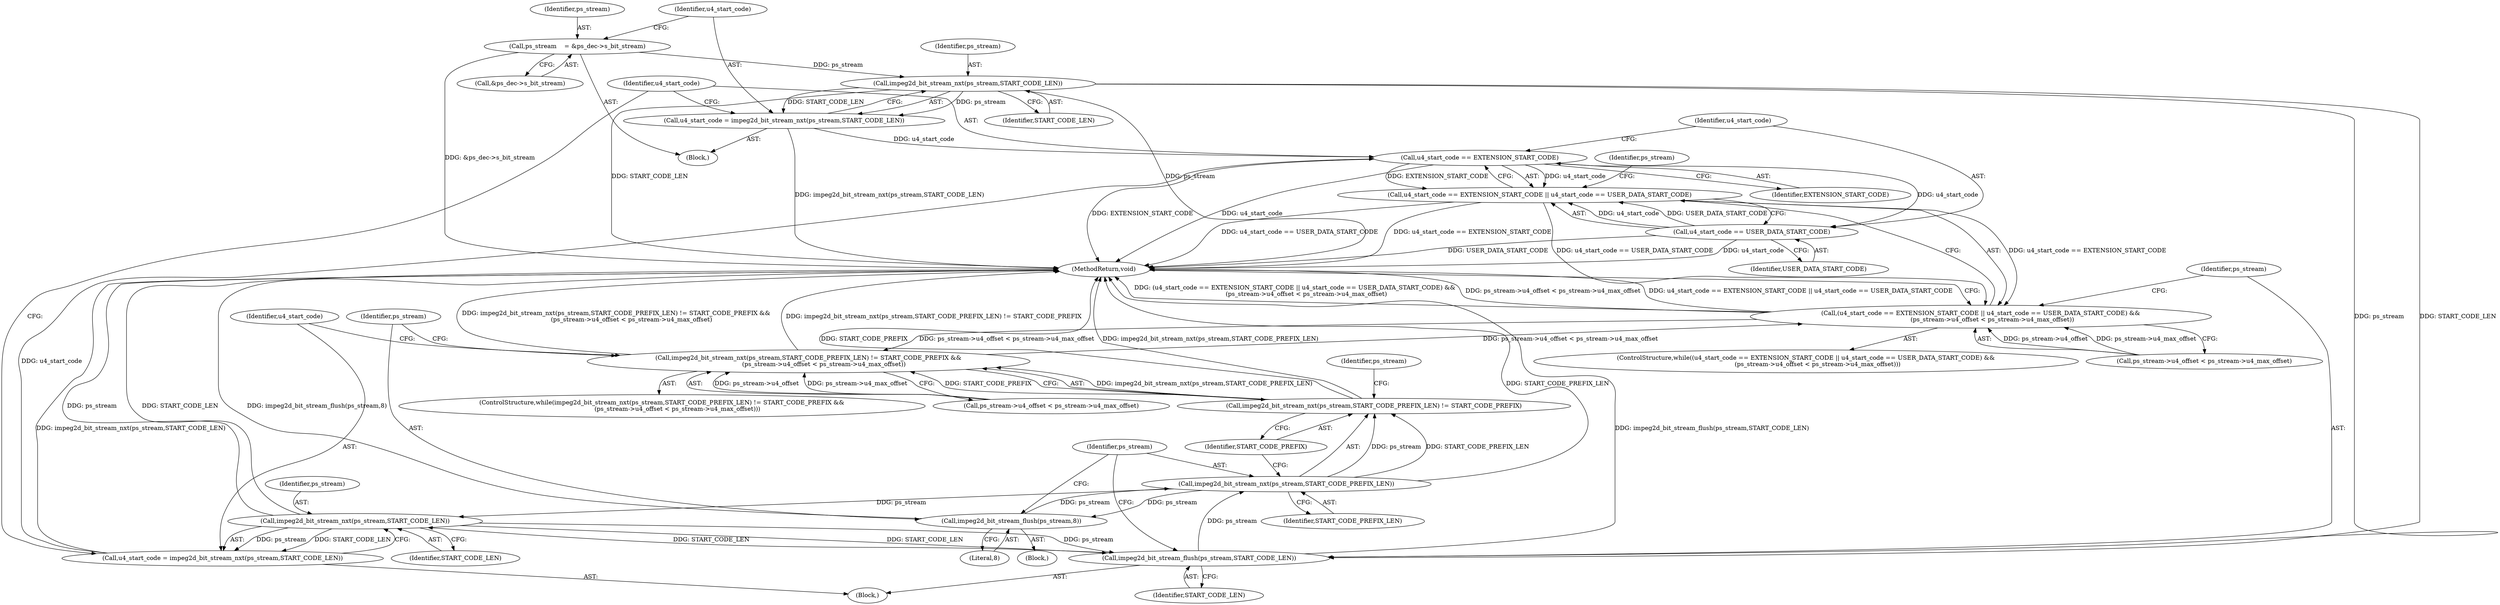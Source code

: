 digraph "0_Android_ffab15eb80630dc799eb410855c93525b75233c3_7@pointer" {
"1000113" [label="(Call,impeg2d_bit_stream_nxt(ps_stream,START_CODE_LEN))"];
"1000105" [label="(Call,ps_stream    = &ps_dec->s_bit_stream)"];
"1000111" [label="(Call,u4_start_code = impeg2d_bit_stream_nxt(ps_stream,START_CODE_LEN))"];
"1000119" [label="(Call,u4_start_code == EXTENSION_START_CODE)"];
"1000118" [label="(Call,u4_start_code == EXTENSION_START_CODE || u4_start_code == USER_DATA_START_CODE)"];
"1000117" [label="(Call,(u4_start_code == EXTENSION_START_CODE || u4_start_code == USER_DATA_START_CODE) &&\n            (ps_stream->u4_offset < ps_stream->u4_max_offset))"];
"1000137" [label="(Call,impeg2d_bit_stream_nxt(ps_stream,START_CODE_PREFIX_LEN) != START_CODE_PREFIX &&\n                (ps_stream->u4_offset < ps_stream->u4_max_offset))"];
"1000122" [label="(Call,u4_start_code == USER_DATA_START_CODE)"];
"1000133" [label="(Call,impeg2d_bit_stream_flush(ps_stream,START_CODE_LEN))"];
"1000139" [label="(Call,impeg2d_bit_stream_nxt(ps_stream,START_CODE_PREFIX_LEN))"];
"1000138" [label="(Call,impeg2d_bit_stream_nxt(ps_stream,START_CODE_PREFIX_LEN) != START_CODE_PREFIX)"];
"1000151" [label="(Call,impeg2d_bit_stream_flush(ps_stream,8))"];
"1000156" [label="(Call,impeg2d_bit_stream_nxt(ps_stream,START_CODE_LEN))"];
"1000154" [label="(Call,u4_start_code = impeg2d_bit_stream_nxt(ps_stream,START_CODE_LEN))"];
"1000154" [label="(Call,u4_start_code = impeg2d_bit_stream_nxt(ps_stream,START_CODE_LEN))"];
"1000135" [label="(Identifier,START_CODE_LEN)"];
"1000142" [label="(Identifier,START_CODE_PREFIX)"];
"1000138" [label="(Call,impeg2d_bit_stream_nxt(ps_stream,START_CODE_PREFIX_LEN) != START_CODE_PREFIX)"];
"1000112" [label="(Identifier,u4_start_code)"];
"1000119" [label="(Call,u4_start_code == EXTENSION_START_CODE)"];
"1000117" [label="(Call,(u4_start_code == EXTENSION_START_CODE || u4_start_code == USER_DATA_START_CODE) &&\n            (ps_stream->u4_offset < ps_stream->u4_max_offset))"];
"1000155" [label="(Identifier,u4_start_code)"];
"1000122" [label="(Call,u4_start_code == USER_DATA_START_CODE)"];
"1000113" [label="(Call,impeg2d_bit_stream_nxt(ps_stream,START_CODE_LEN))"];
"1000120" [label="(Identifier,u4_start_code)"];
"1000139" [label="(Call,impeg2d_bit_stream_nxt(ps_stream,START_CODE_PREFIX_LEN))"];
"1000152" [label="(Identifier,ps_stream)"];
"1000159" [label="(MethodReturn,void)"];
"1000140" [label="(Identifier,ps_stream)"];
"1000145" [label="(Identifier,ps_stream)"];
"1000151" [label="(Call,impeg2d_bit_stream_flush(ps_stream,8))"];
"1000125" [label="(Call,ps_stream->u4_offset < ps_stream->u4_max_offset)"];
"1000153" [label="(Literal,8)"];
"1000143" [label="(Call,ps_stream->u4_offset < ps_stream->u4_max_offset)"];
"1000107" [label="(Call,&ps_dec->s_bit_stream)"];
"1000116" [label="(ControlStructure,while((u4_start_code == EXTENSION_START_CODE || u4_start_code == USER_DATA_START_CODE) &&\n            (ps_stream->u4_offset < ps_stream->u4_max_offset)))"];
"1000150" [label="(Block,)"];
"1000137" [label="(Call,impeg2d_bit_stream_nxt(ps_stream,START_CODE_PREFIX_LEN) != START_CODE_PREFIX &&\n                (ps_stream->u4_offset < ps_stream->u4_max_offset))"];
"1000127" [label="(Identifier,ps_stream)"];
"1000118" [label="(Call,u4_start_code == EXTENSION_START_CODE || u4_start_code == USER_DATA_START_CODE)"];
"1000132" [label="(Block,)"];
"1000115" [label="(Identifier,START_CODE_LEN)"];
"1000141" [label="(Identifier,START_CODE_PREFIX_LEN)"];
"1000121" [label="(Identifier,EXTENSION_START_CODE)"];
"1000114" [label="(Identifier,ps_stream)"];
"1000106" [label="(Identifier,ps_stream)"];
"1000105" [label="(Call,ps_stream    = &ps_dec->s_bit_stream)"];
"1000156" [label="(Call,impeg2d_bit_stream_nxt(ps_stream,START_CODE_LEN))"];
"1000123" [label="(Identifier,u4_start_code)"];
"1000133" [label="(Call,impeg2d_bit_stream_flush(ps_stream,START_CODE_LEN))"];
"1000158" [label="(Identifier,START_CODE_LEN)"];
"1000136" [label="(ControlStructure,while(impeg2d_bit_stream_nxt(ps_stream,START_CODE_PREFIX_LEN) != START_CODE_PREFIX &&\n                (ps_stream->u4_offset < ps_stream->u4_max_offset)))"];
"1000124" [label="(Identifier,USER_DATA_START_CODE)"];
"1000134" [label="(Identifier,ps_stream)"];
"1000102" [label="(Block,)"];
"1000157" [label="(Identifier,ps_stream)"];
"1000111" [label="(Call,u4_start_code = impeg2d_bit_stream_nxt(ps_stream,START_CODE_LEN))"];
"1000113" -> "1000111"  [label="AST: "];
"1000113" -> "1000115"  [label="CFG: "];
"1000114" -> "1000113"  [label="AST: "];
"1000115" -> "1000113"  [label="AST: "];
"1000111" -> "1000113"  [label="CFG: "];
"1000113" -> "1000159"  [label="DDG: ps_stream"];
"1000113" -> "1000159"  [label="DDG: START_CODE_LEN"];
"1000113" -> "1000111"  [label="DDG: ps_stream"];
"1000113" -> "1000111"  [label="DDG: START_CODE_LEN"];
"1000105" -> "1000113"  [label="DDG: ps_stream"];
"1000113" -> "1000133"  [label="DDG: ps_stream"];
"1000113" -> "1000133"  [label="DDG: START_CODE_LEN"];
"1000105" -> "1000102"  [label="AST: "];
"1000105" -> "1000107"  [label="CFG: "];
"1000106" -> "1000105"  [label="AST: "];
"1000107" -> "1000105"  [label="AST: "];
"1000112" -> "1000105"  [label="CFG: "];
"1000105" -> "1000159"  [label="DDG: &ps_dec->s_bit_stream"];
"1000111" -> "1000102"  [label="AST: "];
"1000112" -> "1000111"  [label="AST: "];
"1000120" -> "1000111"  [label="CFG: "];
"1000111" -> "1000159"  [label="DDG: impeg2d_bit_stream_nxt(ps_stream,START_CODE_LEN)"];
"1000111" -> "1000119"  [label="DDG: u4_start_code"];
"1000119" -> "1000118"  [label="AST: "];
"1000119" -> "1000121"  [label="CFG: "];
"1000120" -> "1000119"  [label="AST: "];
"1000121" -> "1000119"  [label="AST: "];
"1000123" -> "1000119"  [label="CFG: "];
"1000118" -> "1000119"  [label="CFG: "];
"1000119" -> "1000159"  [label="DDG: EXTENSION_START_CODE"];
"1000119" -> "1000159"  [label="DDG: u4_start_code"];
"1000119" -> "1000118"  [label="DDG: u4_start_code"];
"1000119" -> "1000118"  [label="DDG: EXTENSION_START_CODE"];
"1000154" -> "1000119"  [label="DDG: u4_start_code"];
"1000119" -> "1000122"  [label="DDG: u4_start_code"];
"1000118" -> "1000117"  [label="AST: "];
"1000118" -> "1000122"  [label="CFG: "];
"1000122" -> "1000118"  [label="AST: "];
"1000127" -> "1000118"  [label="CFG: "];
"1000117" -> "1000118"  [label="CFG: "];
"1000118" -> "1000159"  [label="DDG: u4_start_code == USER_DATA_START_CODE"];
"1000118" -> "1000159"  [label="DDG: u4_start_code == EXTENSION_START_CODE"];
"1000118" -> "1000117"  [label="DDG: u4_start_code == EXTENSION_START_CODE"];
"1000118" -> "1000117"  [label="DDG: u4_start_code == USER_DATA_START_CODE"];
"1000122" -> "1000118"  [label="DDG: u4_start_code"];
"1000122" -> "1000118"  [label="DDG: USER_DATA_START_CODE"];
"1000117" -> "1000116"  [label="AST: "];
"1000117" -> "1000125"  [label="CFG: "];
"1000125" -> "1000117"  [label="AST: "];
"1000134" -> "1000117"  [label="CFG: "];
"1000159" -> "1000117"  [label="CFG: "];
"1000117" -> "1000159"  [label="DDG: (u4_start_code == EXTENSION_START_CODE || u4_start_code == USER_DATA_START_CODE) &&\n            (ps_stream->u4_offset < ps_stream->u4_max_offset)"];
"1000117" -> "1000159"  [label="DDG: ps_stream->u4_offset < ps_stream->u4_max_offset"];
"1000117" -> "1000159"  [label="DDG: u4_start_code == EXTENSION_START_CODE || u4_start_code == USER_DATA_START_CODE"];
"1000137" -> "1000117"  [label="DDG: ps_stream->u4_offset < ps_stream->u4_max_offset"];
"1000125" -> "1000117"  [label="DDG: ps_stream->u4_offset"];
"1000125" -> "1000117"  [label="DDG: ps_stream->u4_max_offset"];
"1000117" -> "1000137"  [label="DDG: ps_stream->u4_offset < ps_stream->u4_max_offset"];
"1000137" -> "1000136"  [label="AST: "];
"1000137" -> "1000138"  [label="CFG: "];
"1000137" -> "1000143"  [label="CFG: "];
"1000138" -> "1000137"  [label="AST: "];
"1000143" -> "1000137"  [label="AST: "];
"1000152" -> "1000137"  [label="CFG: "];
"1000155" -> "1000137"  [label="CFG: "];
"1000137" -> "1000159"  [label="DDG: impeg2d_bit_stream_nxt(ps_stream,START_CODE_PREFIX_LEN) != START_CODE_PREFIX &&\n                (ps_stream->u4_offset < ps_stream->u4_max_offset)"];
"1000137" -> "1000159"  [label="DDG: impeg2d_bit_stream_nxt(ps_stream,START_CODE_PREFIX_LEN) != START_CODE_PREFIX"];
"1000138" -> "1000137"  [label="DDG: impeg2d_bit_stream_nxt(ps_stream,START_CODE_PREFIX_LEN)"];
"1000138" -> "1000137"  [label="DDG: START_CODE_PREFIX"];
"1000143" -> "1000137"  [label="DDG: ps_stream->u4_offset"];
"1000143" -> "1000137"  [label="DDG: ps_stream->u4_max_offset"];
"1000122" -> "1000124"  [label="CFG: "];
"1000123" -> "1000122"  [label="AST: "];
"1000124" -> "1000122"  [label="AST: "];
"1000122" -> "1000159"  [label="DDG: USER_DATA_START_CODE"];
"1000122" -> "1000159"  [label="DDG: u4_start_code"];
"1000133" -> "1000132"  [label="AST: "];
"1000133" -> "1000135"  [label="CFG: "];
"1000134" -> "1000133"  [label="AST: "];
"1000135" -> "1000133"  [label="AST: "];
"1000140" -> "1000133"  [label="CFG: "];
"1000133" -> "1000159"  [label="DDG: impeg2d_bit_stream_flush(ps_stream,START_CODE_LEN)"];
"1000156" -> "1000133"  [label="DDG: ps_stream"];
"1000156" -> "1000133"  [label="DDG: START_CODE_LEN"];
"1000133" -> "1000139"  [label="DDG: ps_stream"];
"1000133" -> "1000156"  [label="DDG: START_CODE_LEN"];
"1000139" -> "1000138"  [label="AST: "];
"1000139" -> "1000141"  [label="CFG: "];
"1000140" -> "1000139"  [label="AST: "];
"1000141" -> "1000139"  [label="AST: "];
"1000142" -> "1000139"  [label="CFG: "];
"1000139" -> "1000159"  [label="DDG: START_CODE_PREFIX_LEN"];
"1000139" -> "1000138"  [label="DDG: ps_stream"];
"1000139" -> "1000138"  [label="DDG: START_CODE_PREFIX_LEN"];
"1000151" -> "1000139"  [label="DDG: ps_stream"];
"1000139" -> "1000151"  [label="DDG: ps_stream"];
"1000139" -> "1000156"  [label="DDG: ps_stream"];
"1000138" -> "1000142"  [label="CFG: "];
"1000142" -> "1000138"  [label="AST: "];
"1000145" -> "1000138"  [label="CFG: "];
"1000138" -> "1000159"  [label="DDG: START_CODE_PREFIX"];
"1000138" -> "1000159"  [label="DDG: impeg2d_bit_stream_nxt(ps_stream,START_CODE_PREFIX_LEN)"];
"1000151" -> "1000150"  [label="AST: "];
"1000151" -> "1000153"  [label="CFG: "];
"1000152" -> "1000151"  [label="AST: "];
"1000153" -> "1000151"  [label="AST: "];
"1000140" -> "1000151"  [label="CFG: "];
"1000151" -> "1000159"  [label="DDG: impeg2d_bit_stream_flush(ps_stream,8)"];
"1000156" -> "1000154"  [label="AST: "];
"1000156" -> "1000158"  [label="CFG: "];
"1000157" -> "1000156"  [label="AST: "];
"1000158" -> "1000156"  [label="AST: "];
"1000154" -> "1000156"  [label="CFG: "];
"1000156" -> "1000159"  [label="DDG: ps_stream"];
"1000156" -> "1000159"  [label="DDG: START_CODE_LEN"];
"1000156" -> "1000154"  [label="DDG: ps_stream"];
"1000156" -> "1000154"  [label="DDG: START_CODE_LEN"];
"1000154" -> "1000132"  [label="AST: "];
"1000155" -> "1000154"  [label="AST: "];
"1000120" -> "1000154"  [label="CFG: "];
"1000154" -> "1000159"  [label="DDG: impeg2d_bit_stream_nxt(ps_stream,START_CODE_LEN)"];
}
